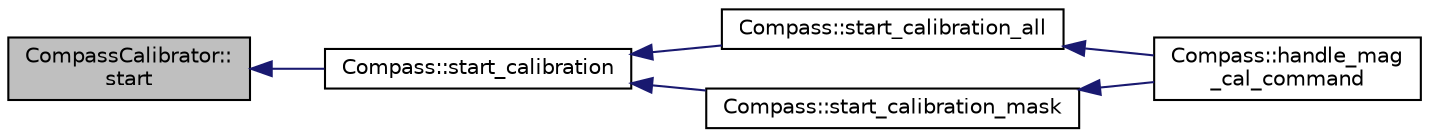 digraph "CompassCalibrator::start"
{
 // INTERACTIVE_SVG=YES
  edge [fontname="Helvetica",fontsize="10",labelfontname="Helvetica",labelfontsize="10"];
  node [fontname="Helvetica",fontsize="10",shape=record];
  rankdir="LR";
  Node1 [label="CompassCalibrator::\lstart",height=0.2,width=0.4,color="black", fillcolor="grey75", style="filled", fontcolor="black"];
  Node1 -> Node2 [dir="back",color="midnightblue",fontsize="10",style="solid",fontname="Helvetica"];
  Node2 [label="Compass::start_calibration",height=0.2,width=0.4,color="black", fillcolor="white", style="filled",URL="$classCompass.html#a97e272caf765e231931c762f18ecb702"];
  Node2 -> Node3 [dir="back",color="midnightblue",fontsize="10",style="solid",fontname="Helvetica"];
  Node3 [label="Compass::start_calibration_all",height=0.2,width=0.4,color="black", fillcolor="white", style="filled",URL="$classCompass.html#a5a23f669e6cf4f280fed608af6bce0c8"];
  Node3 -> Node4 [dir="back",color="midnightblue",fontsize="10",style="solid",fontname="Helvetica"];
  Node4 [label="Compass::handle_mag\l_cal_command",height=0.2,width=0.4,color="black", fillcolor="white", style="filled",URL="$classCompass.html#a5b92dfeb8382c411fc5cdfe2c35569b0"];
  Node2 -> Node5 [dir="back",color="midnightblue",fontsize="10",style="solid",fontname="Helvetica"];
  Node5 [label="Compass::start_calibration_mask",height=0.2,width=0.4,color="black", fillcolor="white", style="filled",URL="$classCompass.html#acccb6989443acfaef01ccbd2463ae3ba"];
  Node5 -> Node4 [dir="back",color="midnightblue",fontsize="10",style="solid",fontname="Helvetica"];
}
